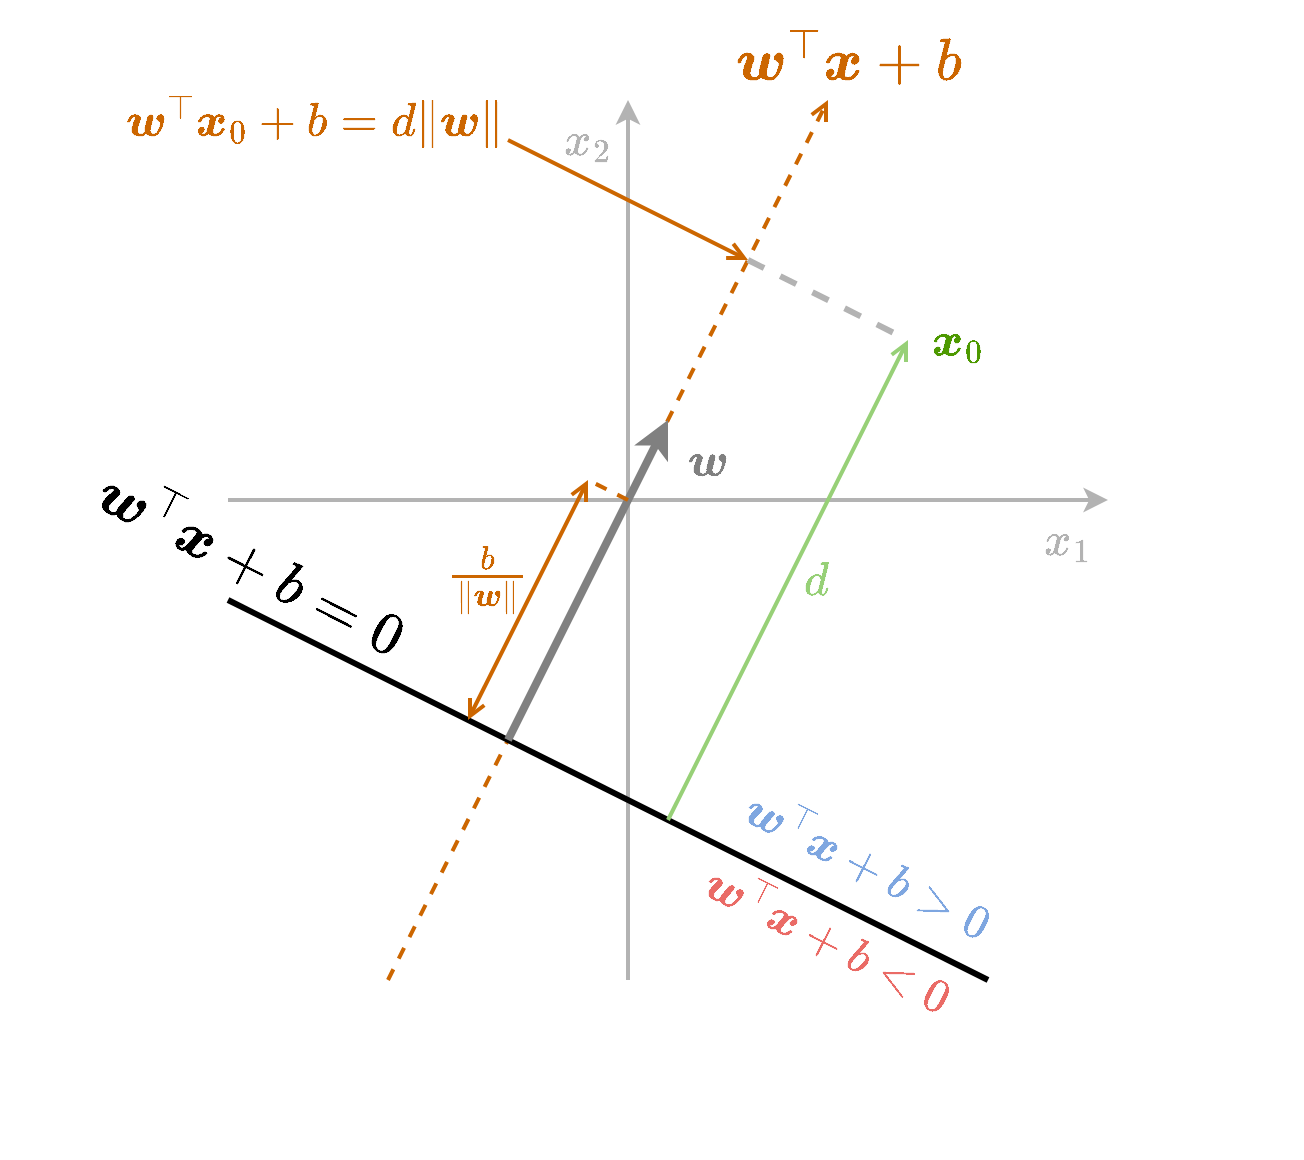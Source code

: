 <mxfile version="14.1.8" type="device" pages="2"><diagram name="Copy of Copy of projeciton" id="i-yLD9U7h1Vn7tYwbtX6"><mxGraphModel dx="931" dy="563" grid="1" gridSize="10" guides="1" tooltips="1" connect="0" arrows="0" fold="1" page="1" pageScale="1" pageWidth="827" pageHeight="1169" math="1" shadow="0"><root><mxCell id="e01NQFs4VQhn7skn_YJ5-0"/><mxCell id="e01NQFs4VQhn7skn_YJ5-1" parent="e01NQFs4VQhn7skn_YJ5-0"/><mxCell id="e01NQFs4VQhn7skn_YJ5-2" value="" style="endArrow=open;html=1;strokeWidth=2;dashed=1;endFill=0;strokeColor=#CC6600;" edge="1" parent="e01NQFs4VQhn7skn_YJ5-1"><mxGeometry width="50" height="50" relative="1" as="geometry"><mxPoint x="200" y="760" as="sourcePoint"/><mxPoint x="420" y="320" as="targetPoint"/></mxGeometry></mxCell><mxCell id="e01NQFs4VQhn7skn_YJ5-3" value="" style="endArrow=classic;html=1;fontFamily=Comic Sans MS;fontSize=30;fontColor=#003366;strokeWidth=2;strokeColor=#B3B3B3;" edge="1" parent="e01NQFs4VQhn7skn_YJ5-1"><mxGeometry x="220" y="200" width="50" height="50" as="geometry"><mxPoint x="320" y="760" as="sourcePoint"/><mxPoint x="320" y="320" as="targetPoint"/></mxGeometry></mxCell><mxCell id="e01NQFs4VQhn7skn_YJ5-4" value="" style="endArrow=classic;html=1;fontFamily=Comic Sans MS;fontSize=30;fontColor=#003366;strokeWidth=2;strokeColor=#B3B3B3;" edge="1" parent="e01NQFs4VQhn7skn_YJ5-1"><mxGeometry x="240" y="220" width="50" height="50" as="geometry"><mxPoint x="120" y="520" as="sourcePoint"/><mxPoint x="560" y="520" as="targetPoint"/></mxGeometry></mxCell><mxCell id="e01NQFs4VQhn7skn_YJ5-5" value="\(x_1\)" style="text;html=1;strokeColor=none;fillColor=none;align=center;verticalAlign=middle;whiteSpace=wrap;rounded=0;fontSize=20;fontColor=#B3B3B3;" vertex="1" parent="e01NQFs4VQhn7skn_YJ5-1"><mxGeometry x="520" y="520" width="40" height="40" as="geometry"/></mxCell><mxCell id="e01NQFs4VQhn7skn_YJ5-6" value="\(x_2\)" style="text;html=1;strokeColor=none;fillColor=none;align=center;verticalAlign=middle;whiteSpace=wrap;rounded=0;fontSize=20;fontColor=#B3B3B3;" vertex="1" parent="e01NQFs4VQhn7skn_YJ5-1"><mxGeometry x="280" y="320" width="40" height="40" as="geometry"/></mxCell><mxCell id="e01NQFs4VQhn7skn_YJ5-7" value="" style="endArrow=none;html=1;strokeWidth=3;fontSize=20;" edge="1" parent="e01NQFs4VQhn7skn_YJ5-1"><mxGeometry width="50" height="50" relative="1" as="geometry"><mxPoint x="120" y="570" as="sourcePoint"/><mxPoint x="500" y="760" as="targetPoint"/></mxGeometry></mxCell><mxCell id="e01NQFs4VQhn7skn_YJ5-8" value="&lt;span style=&quot;font-size: 25px&quot;&gt;\(\boldsymbol{w} ^{\top} \boldsymbol{x}+b=0\)&lt;/span&gt;" style="text;html=1;strokeColor=none;fillColor=none;align=center;verticalAlign=middle;whiteSpace=wrap;rounded=0;fontSize=25;rotation=27;" vertex="1" parent="e01NQFs4VQhn7skn_YJ5-1"><mxGeometry x="33.0" y="532" width="197.82" height="40" as="geometry"/></mxCell><mxCell id="e01NQFs4VQhn7skn_YJ5-10" value="&lt;span style=&quot;font-size: 25px&quot;&gt;\(\boldsymbol{w}^{\top}\boldsymbol{x}+b\)&lt;/span&gt;" style="text;html=1;strokeColor=none;fillColor=none;align=center;verticalAlign=middle;whiteSpace=wrap;rounded=0;fontSize=25;fontColor=#CC6600;" vertex="1" parent="e01NQFs4VQhn7skn_YJ5-1"><mxGeometry x="390" y="280" width="80" height="40" as="geometry"/></mxCell><mxCell id="e01NQFs4VQhn7skn_YJ5-23" value="" style="endArrow=classic;html=1;strokeWidth=4;strokeColor=#808080;" edge="1" parent="e01NQFs4VQhn7skn_YJ5-1"><mxGeometry width="50" height="50" relative="1" as="geometry"><mxPoint x="260" y="640" as="sourcePoint"/><mxPoint x="340" y="480" as="targetPoint"/></mxGeometry></mxCell><mxCell id="e01NQFs4VQhn7skn_YJ5-24" value="&lt;font style=&quot;font-size: 20px&quot;&gt;\(\boldsymbol{w}\)&lt;/font&gt;" style="text;html=1;strokeColor=none;fillColor=none;align=center;verticalAlign=middle;whiteSpace=wrap;rounded=0;fontSize=20;fontColor=#808080;" vertex="1" parent="e01NQFs4VQhn7skn_YJ5-1"><mxGeometry x="350" y="490" width="20" height="20" as="geometry"/></mxCell><mxCell id="e01NQFs4VQhn7skn_YJ5-27" value="&lt;font color=&quot;#7ea6e0&quot;&gt;\(\boldsymbol{w}^{\top}\boldsymbol{x}+b&amp;gt;0\)&lt;/font&gt;" style="text;html=1;strokeColor=none;fillColor=none;align=center;verticalAlign=middle;whiteSpace=wrap;rounded=0;fontSize=20;rotation=27;fontColor=#EA6B66;" vertex="1" parent="e01NQFs4VQhn7skn_YJ5-1"><mxGeometry x="360" y="683" width="160" height="40" as="geometry"/></mxCell><mxCell id="e01NQFs4VQhn7skn_YJ5-28" value="&lt;font&gt;\(\boldsymbol{w}^{\top}\boldsymbol{x}+b&amp;lt;0\)&lt;/font&gt;" style="text;html=1;strokeColor=none;fillColor=none;align=center;verticalAlign=middle;whiteSpace=wrap;rounded=0;fontSize=20;rotation=27;fontColor=#EA6B66;" vertex="1" parent="e01NQFs4VQhn7skn_YJ5-1"><mxGeometry x="340" y="720" width="160" height="40" as="geometry"/></mxCell><mxCell id="e01NQFs4VQhn7skn_YJ5-29" value="" style="endArrow=none;html=1;strokeWidth=3;fontSize=20;dashed=1;strokeColor=#B3B3B3;" edge="1" parent="e01NQFs4VQhn7skn_YJ5-1"><mxGeometry width="50" height="50" relative="1" as="geometry"><mxPoint x="380" y="400" as="sourcePoint"/><mxPoint x="460" y="440" as="targetPoint"/></mxGeometry></mxCell><mxCell id="e01NQFs4VQhn7skn_YJ5-30" value="&lt;font style=&quot;font-size: 20px&quot;&gt;\(\boldsymbol{x}_0\)&lt;/font&gt;" style="text;html=1;strokeColor=none;fillColor=none;align=center;verticalAlign=middle;whiteSpace=wrap;rounded=0;fontSize=20;fontColor=#4D9900;" vertex="1" parent="e01NQFs4VQhn7skn_YJ5-1"><mxGeometry x="470" y="430" width="30" height="20" as="geometry"/></mxCell><mxCell id="e01NQFs4VQhn7skn_YJ5-31" value="&lt;font style=&quot;font-size: 20px&quot;&gt;\(d\)&lt;/font&gt;" style="text;html=1;strokeColor=none;fillColor=none;align=center;verticalAlign=middle;whiteSpace=wrap;rounded=0;fontSize=20;fontColor=#97D077;" vertex="1" parent="e01NQFs4VQhn7skn_YJ5-1"><mxGeometry x="404" y="550" width="20" height="20" as="geometry"/></mxCell><mxCell id="e01NQFs4VQhn7skn_YJ5-32" value="" style="endArrow=open;html=1;strokeWidth=2;startArrow=none;startFill=0;endFill=0;strokeColor=#97D077;" edge="1" parent="e01NQFs4VQhn7skn_YJ5-1"><mxGeometry width="50" height="50" relative="1" as="geometry"><mxPoint x="340" y="680" as="sourcePoint"/><mxPoint x="460" y="440" as="targetPoint"/></mxGeometry></mxCell><mxCell id="e01NQFs4VQhn7skn_YJ5-33" value="" style="endArrow=open;html=1;strokeWidth=2;startArrow=none;startFill=0;endFill=0;strokeColor=#CC6600;" edge="1" parent="e01NQFs4VQhn7skn_YJ5-1"><mxGeometry width="50" height="50" relative="1" as="geometry"><mxPoint x="260" y="340" as="sourcePoint"/><mxPoint x="380" y="400" as="targetPoint"/></mxGeometry></mxCell><mxCell id="e01NQFs4VQhn7skn_YJ5-34" value="\(\boldsymbol{w}^{\top} \boldsymbol{x}_0+b= d\lVert\boldsymbol{w} \rVert\)" style="text;html=1;strokeColor=none;fillColor=none;align=right;verticalAlign=middle;whiteSpace=wrap;rounded=0;fontSize=20;fontColor=#CC6600;" vertex="1" parent="e01NQFs4VQhn7skn_YJ5-1"><mxGeometry x="60" y="310" width="200" height="40" as="geometry"/></mxCell><mxCell id="pZkl8B2Alj1z6o8TwuHx-0" value="" style="endArrow=open;html=1;strokeWidth=2;startArrow=open;startFill=0;endFill=0;strokeColor=#CC6600;" edge="1" parent="e01NQFs4VQhn7skn_YJ5-1"><mxGeometry width="50" height="50" relative="1" as="geometry"><mxPoint x="240" y="630" as="sourcePoint"/><mxPoint x="300" y="510" as="targetPoint"/></mxGeometry></mxCell><mxCell id="pZkl8B2Alj1z6o8TwuHx-1" value="" style="endArrow=none;html=1;strokeWidth=2;dashed=1;endFill=0;strokeColor=#CC6600;" edge="1" parent="e01NQFs4VQhn7skn_YJ5-1"><mxGeometry width="50" height="50" relative="1" as="geometry"><mxPoint x="320" y="520" as="sourcePoint"/><mxPoint x="300" y="510" as="targetPoint"/></mxGeometry></mxCell><mxCell id="pZkl8B2Alj1z6o8TwuHx-2" value="\(\frac{b}{\lVert\boldsymbol{w}\rVert}\)" style="text;html=1;strokeColor=none;fillColor=none;align=right;verticalAlign=middle;whiteSpace=wrap;rounded=0;fontSize=20;fontColor=#CC6600;" vertex="1" parent="e01NQFs4VQhn7skn_YJ5-1"><mxGeometry x="230" y="540" width="42" height="40" as="geometry"/></mxCell></root></mxGraphModel></diagram><diagram name="Copy of projeciton" id="F-aeLEeIOMHMDtX6IDAf"><mxGraphModel dx="1758" dy="563" grid="1" gridSize="10" guides="1" tooltips="1" connect="0" arrows="0" fold="1" page="1" pageScale="1" pageWidth="827" pageHeight="1169" math="1" shadow="0"><root><mxCell id="zoGw1D7dJesea3uWZMFm-0"/><mxCell id="zoGw1D7dJesea3uWZMFm-1" parent="zoGw1D7dJesea3uWZMFm-0"/><mxCell id="3SQ950Ej2JDDsR4wN6XD-0" value="" style="ellipse;whiteSpace=wrap;html=1;fontSize=20;fontColor=#000000;strokeColor=none;fillColor=#4D9900;" vertex="1" parent="zoGw1D7dJesea3uWZMFm-1"><mxGeometry x="455" y="435" width="10" height="10" as="geometry"/></mxCell><mxCell id="zoGw1D7dJesea3uWZMFm-34" value="" style="endArrow=open;html=1;strokeWidth=2;dashed=1;endFill=0;strokeColor=#CC6600;" edge="1" parent="zoGw1D7dJesea3uWZMFm-1"><mxGeometry width="50" height="50" relative="1" as="geometry"><mxPoint x="200" y="760" as="sourcePoint"/><mxPoint x="420" y="320" as="targetPoint"/></mxGeometry></mxCell><mxCell id="zoGw1D7dJesea3uWZMFm-35" value="" style="endArrow=classic;html=1;fontFamily=Comic Sans MS;fontSize=30;fontColor=#003366;strokeWidth=2;strokeColor=#B3B3B3;" edge="1" parent="zoGw1D7dJesea3uWZMFm-1"><mxGeometry x="220" y="200" width="50" height="50" as="geometry"><mxPoint x="320" y="760" as="sourcePoint"/><mxPoint x="320" y="320" as="targetPoint"/></mxGeometry></mxCell><mxCell id="zoGw1D7dJesea3uWZMFm-36" value="" style="endArrow=classic;html=1;fontFamily=Comic Sans MS;fontSize=30;fontColor=#003366;strokeWidth=2;strokeColor=#B3B3B3;" edge="1" parent="zoGw1D7dJesea3uWZMFm-1"><mxGeometry x="240" y="220" width="50" height="50" as="geometry"><mxPoint x="120" y="520" as="sourcePoint"/><mxPoint x="560" y="520" as="targetPoint"/></mxGeometry></mxCell><mxCell id="zoGw1D7dJesea3uWZMFm-37" value="\(x_1\)" style="text;html=1;strokeColor=none;fillColor=none;align=center;verticalAlign=middle;whiteSpace=wrap;rounded=0;fontSize=20;fontColor=#B3B3B3;" vertex="1" parent="zoGw1D7dJesea3uWZMFm-1"><mxGeometry x="520" y="520" width="40" height="40" as="geometry"/></mxCell><mxCell id="zoGw1D7dJesea3uWZMFm-38" value="\(x_2\)" style="text;html=1;strokeColor=none;fillColor=none;align=center;verticalAlign=middle;whiteSpace=wrap;rounded=0;fontSize=20;fontColor=#B3B3B3;" vertex="1" parent="zoGw1D7dJesea3uWZMFm-1"><mxGeometry x="280" y="320" width="40" height="40" as="geometry"/></mxCell><mxCell id="zoGw1D7dJesea3uWZMFm-39" value="" style="endArrow=none;html=1;strokeWidth=3;fontSize=20;" edge="1" parent="zoGw1D7dJesea3uWZMFm-1"><mxGeometry width="50" height="50" relative="1" as="geometry"><mxPoint x="120" y="570" as="sourcePoint"/><mxPoint x="500" y="760" as="targetPoint"/></mxGeometry></mxCell><mxCell id="zoGw1D7dJesea3uWZMFm-40" value="&lt;span style=&quot;font-size: 25px;&quot;&gt;\(\boldsymbol{w}^{\top}\boldsymbol{x}=0\)&lt;/span&gt;" style="text;html=1;strokeColor=none;fillColor=none;align=center;verticalAlign=middle;whiteSpace=wrap;rounded=0;fontSize=25;rotation=27;" vertex="1" parent="zoGw1D7dJesea3uWZMFm-1"><mxGeometry x="120" y="560" width="120" height="40" as="geometry"/></mxCell><mxCell id="zoGw1D7dJesea3uWZMFm-41" value="\(4\)" style="text;html=1;strokeColor=none;fillColor=none;align=right;verticalAlign=middle;whiteSpace=wrap;rounded=0;fontSize=25;fontColor=#CC6600;" vertex="1" parent="zoGw1D7dJesea3uWZMFm-1"><mxGeometry x="260" y="440" width="40" height="40" as="geometry"/></mxCell><mxCell id="zoGw1D7dJesea3uWZMFm-42" value="&lt;span style=&quot;font-size: 25px&quot;&gt;\(\boldsymbol{w}^{\top}\boldsymbol{x}+b\)&lt;/span&gt;" style="text;html=1;strokeColor=none;fillColor=none;align=center;verticalAlign=middle;whiteSpace=wrap;rounded=0;fontSize=25;fontColor=#CC6600;" vertex="1" parent="zoGw1D7dJesea3uWZMFm-1"><mxGeometry x="390" y="280" width="80" height="40" as="geometry"/></mxCell><mxCell id="zoGw1D7dJesea3uWZMFm-43" value="" style="endArrow=classic;html=1;strokeWidth=2;startArrow=classic;startFill=1;strokeColor=#CC6600;" edge="1" parent="zoGw1D7dJesea3uWZMFm-1"><mxGeometry width="50" height="50" relative="1" as="geometry"><mxPoint x="240" y="730" as="sourcePoint"/><mxPoint x="260" y="690" as="targetPoint"/></mxGeometry></mxCell><mxCell id="zoGw1D7dJesea3uWZMFm-44" value="&lt;span style=&quot;font-size: 25px;&quot;&gt;\(\frac{1}{\lVert\boldsymbol{w}\rVert}\)&lt;/span&gt;" style="text;html=1;strokeColor=none;fillColor=none;align=center;verticalAlign=middle;whiteSpace=wrap;rounded=0;fontSize=25;fontColor=#CC6600;" vertex="1" parent="zoGw1D7dJesea3uWZMFm-1"><mxGeometry x="260" y="700" width="40" height="60" as="geometry"/></mxCell><mxCell id="zoGw1D7dJesea3uWZMFm-45" value="" style="endArrow=none;html=1;strokeWidth=3;fontSize=20;strokeColor=#CC6600;" edge="1" parent="zoGw1D7dJesea3uWZMFm-1"><mxGeometry width="50" height="50" relative="1" as="geometry"><mxPoint x="180" y="700" as="sourcePoint"/><mxPoint x="260" y="740" as="targetPoint"/></mxGeometry></mxCell><mxCell id="zoGw1D7dJesea3uWZMFm-46" value="" style="endArrow=none;html=1;strokeWidth=3;fontSize=20;strokeColor=#CC6600;" edge="1" parent="zoGw1D7dJesea3uWZMFm-1"><mxGeometry width="50" height="50" relative="1" as="geometry"><mxPoint x="200" y="658" as="sourcePoint"/><mxPoint x="280" y="698" as="targetPoint"/></mxGeometry></mxCell><mxCell id="zoGw1D7dJesea3uWZMFm-48" value="" style="endArrow=none;html=1;strokeWidth=3;fontSize=20;strokeColor=#CC6600;" edge="1" parent="zoGw1D7dJesea3uWZMFm-1"><mxGeometry width="50" height="50" relative="1" as="geometry"><mxPoint x="240" y="580" as="sourcePoint"/><mxPoint x="320" y="620" as="targetPoint"/></mxGeometry></mxCell><mxCell id="zoGw1D7dJesea3uWZMFm-49" value="" style="endArrow=none;html=1;strokeWidth=3;fontSize=20;strokeColor=#CC6600;" edge="1" parent="zoGw1D7dJesea3uWZMFm-1"><mxGeometry width="50" height="50" relative="1" as="geometry"><mxPoint x="260" y="540" as="sourcePoint"/><mxPoint x="340" y="580" as="targetPoint"/></mxGeometry></mxCell><mxCell id="zoGw1D7dJesea3uWZMFm-50" value="" style="endArrow=none;html=1;strokeWidth=3;fontSize=20;strokeColor=#CC6600;" edge="1" parent="zoGw1D7dJesea3uWZMFm-1"><mxGeometry width="50" height="50" relative="1" as="geometry"><mxPoint x="300" y="460" as="sourcePoint"/><mxPoint x="380" y="500" as="targetPoint"/></mxGeometry></mxCell><mxCell id="zoGw1D7dJesea3uWZMFm-51" value="" style="endArrow=none;html=1;strokeWidth=3;fontSize=20;strokeColor=#CC6600;" edge="1" parent="zoGw1D7dJesea3uWZMFm-1"><mxGeometry width="50" height="50" relative="1" as="geometry"><mxPoint x="320" y="420" as="sourcePoint"/><mxPoint x="400" y="460" as="targetPoint"/></mxGeometry></mxCell><mxCell id="zoGw1D7dJesea3uWZMFm-52" value="" style="endArrow=none;html=1;strokeWidth=3;fontSize=20;strokeColor=#CC6600;" edge="1" parent="zoGw1D7dJesea3uWZMFm-1"><mxGeometry width="50" height="50" relative="1" as="geometry"><mxPoint x="340" y="380" as="sourcePoint"/><mxPoint x="420" y="420" as="targetPoint"/></mxGeometry></mxCell><mxCell id="zoGw1D7dJesea3uWZMFm-53" value="" style="endArrow=none;html=1;strokeWidth=3;fontSize=20;strokeColor=#CC6600;" edge="1" parent="zoGw1D7dJesea3uWZMFm-1"><mxGeometry width="50" height="50" relative="1" as="geometry"><mxPoint x="360" y="340" as="sourcePoint"/><mxPoint x="440" y="380" as="targetPoint"/></mxGeometry></mxCell><mxCell id="zoGw1D7dJesea3uWZMFm-54" value="\(2\)" style="text;html=1;strokeColor=none;fillColor=none;align=right;verticalAlign=middle;whiteSpace=wrap;rounded=0;fontSize=25;fontColor=#CC6600;" vertex="1" parent="zoGw1D7dJesea3uWZMFm-1"><mxGeometry x="220" y="520" width="40" height="40" as="geometry"/></mxCell><mxCell id="zoGw1D7dJesea3uWZMFm-55" value="\(1\)" style="text;html=1;strokeColor=none;fillColor=none;align=right;verticalAlign=middle;whiteSpace=wrap;rounded=0;fontSize=25;fontColor=#CC6600;" vertex="1" parent="zoGw1D7dJesea3uWZMFm-1"><mxGeometry x="200" y="560" width="40" height="40" as="geometry"/></mxCell><mxCell id="zoGw1D7dJesea3uWZMFm-56" value="" style="endArrow=classic;html=1;strokeWidth=4;strokeColor=#808080;" edge="1" parent="zoGw1D7dJesea3uWZMFm-1"><mxGeometry width="50" height="50" relative="1" as="geometry"><mxPoint x="320" y="520" as="sourcePoint"/><mxPoint x="400" y="360" as="targetPoint"/></mxGeometry></mxCell><mxCell id="zoGw1D7dJesea3uWZMFm-57" value="&lt;font style=&quot;font-size: 20px&quot;&gt;\(\boldsymbol{w}\)&lt;/font&gt;" style="text;html=1;strokeColor=none;fillColor=none;align=center;verticalAlign=middle;whiteSpace=wrap;rounded=0;fontSize=20;fontColor=#808080;" vertex="1" parent="zoGw1D7dJesea3uWZMFm-1"><mxGeometry x="360" y="360" width="20" height="20" as="geometry"/></mxCell><mxCell id="zoGw1D7dJesea3uWZMFm-58" value="\(-1\)" style="text;html=1;strokeColor=none;fillColor=none;align=right;verticalAlign=middle;whiteSpace=wrap;rounded=0;fontSize=25;fontColor=#CC6600;" vertex="1" parent="zoGw1D7dJesea3uWZMFm-1"><mxGeometry x="160" y="640" width="40" height="40" as="geometry"/></mxCell><mxCell id="zoGw1D7dJesea3uWZMFm-59" value="\(-2\)" style="text;html=1;strokeColor=none;fillColor=none;align=right;verticalAlign=middle;whiteSpace=wrap;rounded=0;fontSize=25;fontColor=#CC6600;" vertex="1" parent="zoGw1D7dJesea3uWZMFm-1"><mxGeometry x="140" y="680" width="40" height="40" as="geometry"/></mxCell><mxCell id="zoGw1D7dJesea3uWZMFm-63" value="&lt;font color=&quot;#7ea6e0&quot;&gt;\(\boldsymbol{w}^{\top}\boldsymbol{x}+b&amp;gt;0\)&lt;/font&gt;" style="text;html=1;strokeColor=none;fillColor=none;align=center;verticalAlign=middle;whiteSpace=wrap;rounded=0;fontSize=20;rotation=27;fontColor=#EA6B66;" vertex="1" parent="zoGw1D7dJesea3uWZMFm-1"><mxGeometry x="360" y="683" width="160" height="40" as="geometry"/></mxCell><mxCell id="zoGw1D7dJesea3uWZMFm-64" value="&lt;font&gt;\(\boldsymbol{w}^{\top}\boldsymbol{x}+b&amp;lt;0\)&lt;/font&gt;" style="text;html=1;strokeColor=none;fillColor=none;align=center;verticalAlign=middle;whiteSpace=wrap;rounded=0;fontSize=20;rotation=27;fontColor=#EA6B66;" vertex="1" parent="zoGw1D7dJesea3uWZMFm-1"><mxGeometry x="340" y="720" width="160" height="40" as="geometry"/></mxCell><mxCell id="zoGw1D7dJesea3uWZMFm-65" value="" style="endArrow=none;html=1;strokeWidth=3;fontSize=20;dashed=1;strokeColor=#B3B3B3;" edge="1" parent="zoGw1D7dJesea3uWZMFm-1"><mxGeometry width="50" height="50" relative="1" as="geometry"><mxPoint x="420" y="420" as="sourcePoint"/><mxPoint x="460" y="440" as="targetPoint"/></mxGeometry></mxCell><mxCell id="zoGw1D7dJesea3uWZMFm-66" value="&lt;font style=&quot;font-size: 20px&quot;&gt;\(\boldsymbol{x}_0\)&lt;/font&gt;" style="text;html=1;strokeColor=none;fillColor=none;align=center;verticalAlign=middle;whiteSpace=wrap;rounded=0;fontSize=20;fontColor=#4D9900;" vertex="1" parent="zoGw1D7dJesea3uWZMFm-1"><mxGeometry x="470" y="430" width="30" height="20" as="geometry"/></mxCell><mxCell id="zoGw1D7dJesea3uWZMFm-67" value="&lt;font style=&quot;font-size: 20px&quot;&gt;\(d\)&lt;/font&gt;" style="text;html=1;strokeColor=none;fillColor=none;align=center;verticalAlign=middle;whiteSpace=wrap;rounded=0;fontSize=20;fontColor=#97D077;" vertex="1" parent="zoGw1D7dJesea3uWZMFm-1"><mxGeometry x="404" y="550" width="20" height="20" as="geometry"/></mxCell><mxCell id="zoGw1D7dJesea3uWZMFm-68" value="" style="endArrow=open;html=1;strokeWidth=2;startArrow=none;startFill=0;endFill=0;strokeColor=#97D077;" edge="1" parent="zoGw1D7dJesea3uWZMFm-1"><mxGeometry width="50" height="50" relative="1" as="geometry"><mxPoint x="340" y="680" as="sourcePoint"/><mxPoint x="460" y="440" as="targetPoint"/></mxGeometry></mxCell><mxCell id="zoGw1D7dJesea3uWZMFm-69" value="" style="endArrow=open;html=1;strokeWidth=2;startArrow=none;startFill=0;endFill=0;strokeColor=#97D077;" edge="1" parent="zoGw1D7dJesea3uWZMFm-1"><mxGeometry width="50" height="50" relative="1" as="geometry"><mxPoint x="260" y="340" as="sourcePoint"/><mxPoint x="340" y="380" as="targetPoint"/></mxGeometry></mxCell><mxCell id="zoGw1D7dJesea3uWZMFm-70" value="\(\boldsymbol{w}^{\top}\boldsymbol{x}_0+b=d\lVert\boldsymbol{w}\rVert\)" style="text;html=1;strokeColor=none;fillColor=none;align=center;verticalAlign=middle;whiteSpace=wrap;rounded=0;fontSize=20;fontColor=#97D077;" vertex="1" parent="zoGw1D7dJesea3uWZMFm-1"><mxGeometry x="60" y="320" width="200" height="40" as="geometry"/></mxCell><mxCell id="WoxKRwEVrgh4zf_xECrl-0" value="" style="endArrow=none;html=1;strokeWidth=3;fontSize=20;strokeColor=#CC6600;" edge="1" parent="zoGw1D7dJesea3uWZMFm-1"><mxGeometry width="50" height="50" relative="1" as="geometry"><mxPoint x="280" y="500" as="sourcePoint"/><mxPoint x="360" y="540" as="targetPoint"/></mxGeometry></mxCell><mxCell id="WoxKRwEVrgh4zf_xECrl-1" value="\(b=3\)" style="text;html=1;strokeColor=none;fillColor=none;align=right;verticalAlign=middle;whiteSpace=wrap;rounded=0;fontSize=25;fontColor=#CC6600;" vertex="1" parent="zoGw1D7dJesea3uWZMFm-1"><mxGeometry x="200" y="480" width="80" height="40" as="geometry"/></mxCell><mxCell id="WoxKRwEVrgh4zf_xECrl-2" value="\(7\)" style="text;html=1;strokeColor=none;fillColor=none;align=right;verticalAlign=middle;whiteSpace=wrap;rounded=0;fontSize=25;fontColor=#CC6600;" vertex="1" parent="zoGw1D7dJesea3uWZMFm-1"><mxGeometry x="320" y="320" width="40" height="40" as="geometry"/></mxCell><mxCell id="WoxKRwEVrgh4zf_xECrl-3" value="\(5\)" style="text;html=1;strokeColor=none;fillColor=none;align=right;verticalAlign=middle;whiteSpace=wrap;rounded=0;fontSize=25;fontColor=#CC6600;" vertex="1" parent="zoGw1D7dJesea3uWZMFm-1"><mxGeometry x="280" y="400" width="40" height="40" as="geometry"/></mxCell></root></mxGraphModel></diagram></mxfile>